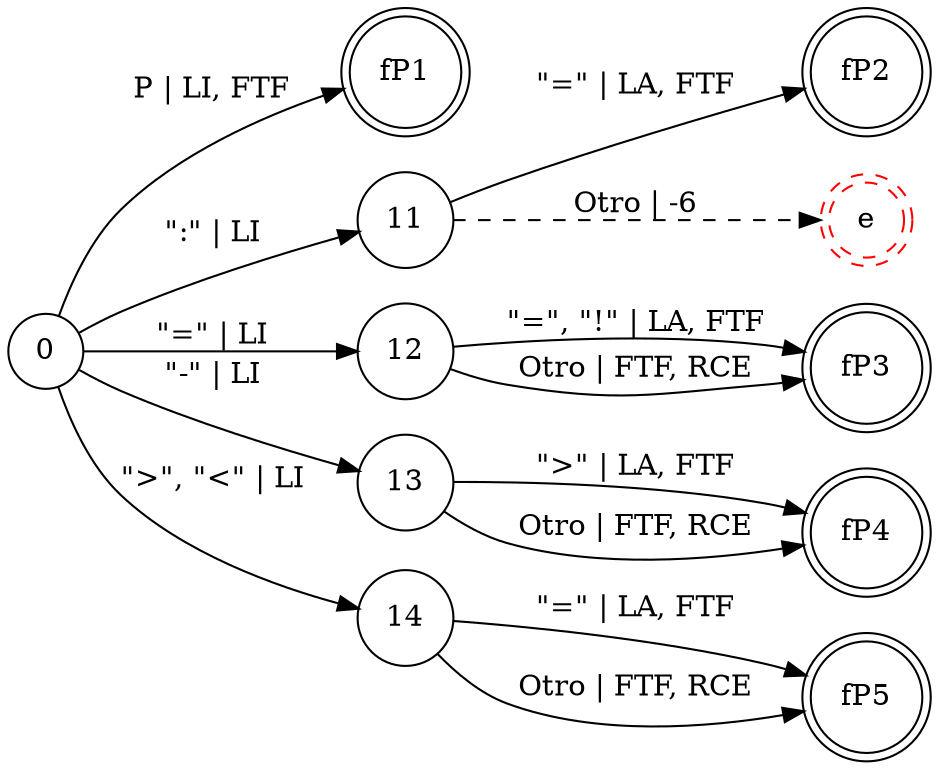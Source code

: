 digraph DfPA {
    rankdir = LR;
    node [shape = circle;];
    fP1 [shape = doublecircle;];
    fP2 [shape = doublecircle;];
    fP3 [shape = doublecircle;];
    fP4 [shape = doublecircle;];
    fP5 [shape = doublecircle;];
    eP [shape = doublecircle;style = dashed;color = red;label = "e";];
    
    0 -> 11 [label = "\":\" | LI";];
    0 -> 12 [label = "\"=\" | LI";];
    0 -> 13 [label = "\"-\" | LI";];
    0 -> 14 [label = "\">\", \"<\" | LI";];
    0 -> fP1 [label = "P | LI, FTF";];
    11 -> fP2 [label = "\"=\" | LA, FTF";];
    11 -> eP [label = "Otro | -6"; style = dashed;];
    12 -> fP3 [label = "\"=\", \"!\" | LA, FTF";];
    12 -> fP3 [label = "Otro | FTF, RCE";];
    13 -> fP4 [label = "\">\" | LA, FTF";];
    13 -> fP4 [label = "Otro | FTF, RCE";];
    14 -> fP5 [label = "\"=\" | LA, FTF";];
    14 -> fP5 [label = "Otro | FTF, RCE";];
}